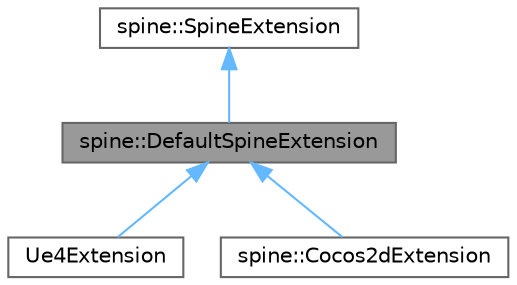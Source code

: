 digraph "spine::DefaultSpineExtension"
{
 // LATEX_PDF_SIZE
  bgcolor="transparent";
  edge [fontname=Helvetica,fontsize=10,labelfontname=Helvetica,labelfontsize=10];
  node [fontname=Helvetica,fontsize=10,shape=box,height=0.2,width=0.4];
  Node1 [id="Node000001",label="spine::DefaultSpineExtension",height=0.2,width=0.4,color="gray40", fillcolor="grey60", style="filled", fontcolor="black",tooltip=" "];
  Node2 -> Node1 [id="edge4_Node000001_Node000002",dir="back",color="steelblue1",style="solid",tooltip=" "];
  Node2 [id="Node000002",label="spine::SpineExtension",height=0.2,width=0.4,color="gray40", fillcolor="white", style="filled",URL="$classspine_1_1_spine_extension.html",tooltip=" "];
  Node1 -> Node3 [id="edge5_Node000001_Node000003",dir="back",color="steelblue1",style="solid",tooltip=" "];
  Node3 [id="Node000003",label="Ue4Extension",height=0.2,width=0.4,color="gray40", fillcolor="white", style="filled",URL="$class_ue4_extension.html",tooltip=" "];
  Node1 -> Node4 [id="edge6_Node000001_Node000004",dir="back",color="steelblue1",style="solid",tooltip=" "];
  Node4 [id="Node000004",label="spine::Cocos2dExtension",height=0.2,width=0.4,color="gray40", fillcolor="white", style="filled",URL="$classspine_1_1_cocos2d_extension.html",tooltip=" "];
}
